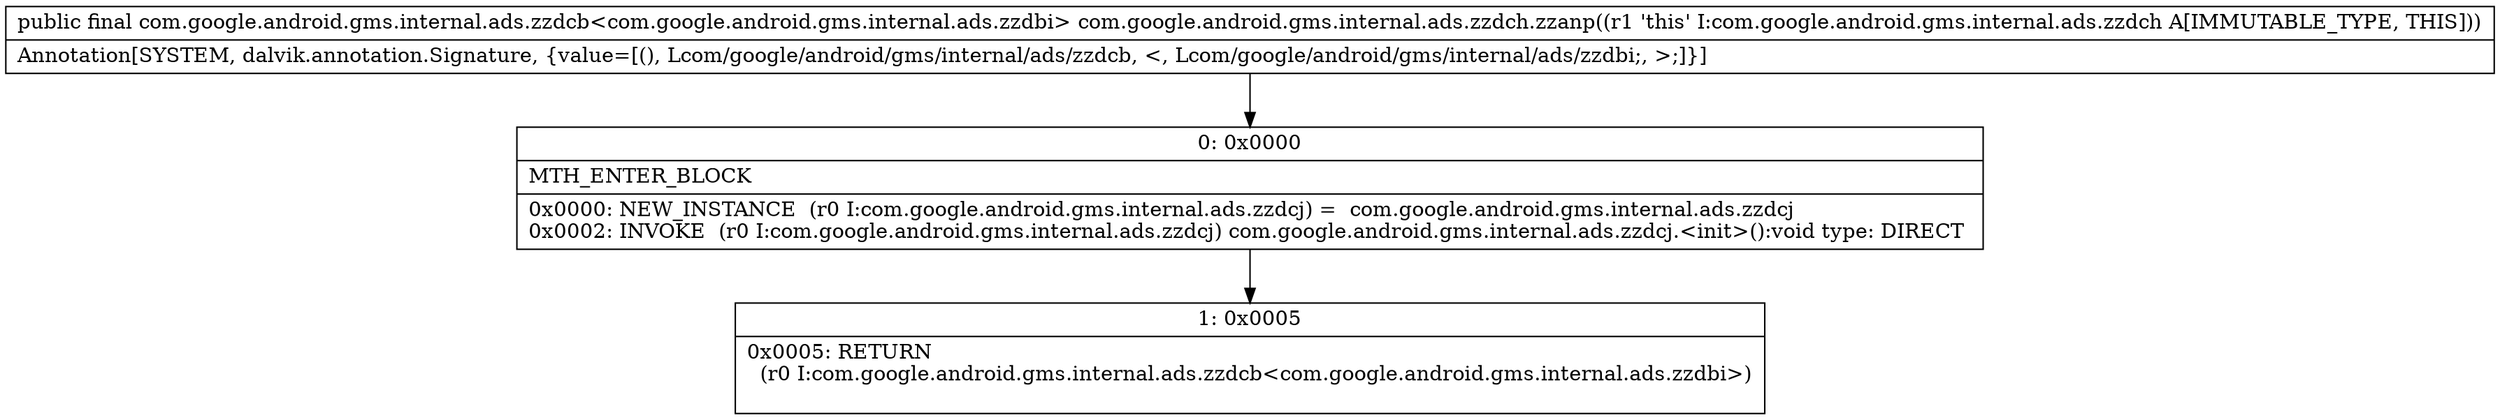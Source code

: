 digraph "CFG forcom.google.android.gms.internal.ads.zzdch.zzanp()Lcom\/google\/android\/gms\/internal\/ads\/zzdcb;" {
Node_0 [shape=record,label="{0\:\ 0x0000|MTH_ENTER_BLOCK\l|0x0000: NEW_INSTANCE  (r0 I:com.google.android.gms.internal.ads.zzdcj) =  com.google.android.gms.internal.ads.zzdcj \l0x0002: INVOKE  (r0 I:com.google.android.gms.internal.ads.zzdcj) com.google.android.gms.internal.ads.zzdcj.\<init\>():void type: DIRECT \l}"];
Node_1 [shape=record,label="{1\:\ 0x0005|0x0005: RETURN  \l  (r0 I:com.google.android.gms.internal.ads.zzdcb\<com.google.android.gms.internal.ads.zzdbi\>)\l \l}"];
MethodNode[shape=record,label="{public final com.google.android.gms.internal.ads.zzdcb\<com.google.android.gms.internal.ads.zzdbi\> com.google.android.gms.internal.ads.zzdch.zzanp((r1 'this' I:com.google.android.gms.internal.ads.zzdch A[IMMUTABLE_TYPE, THIS]))  | Annotation[SYSTEM, dalvik.annotation.Signature, \{value=[(), Lcom\/google\/android\/gms\/internal\/ads\/zzdcb, \<, Lcom\/google\/android\/gms\/internal\/ads\/zzdbi;, \>;]\}]\l}"];
MethodNode -> Node_0;
Node_0 -> Node_1;
}

